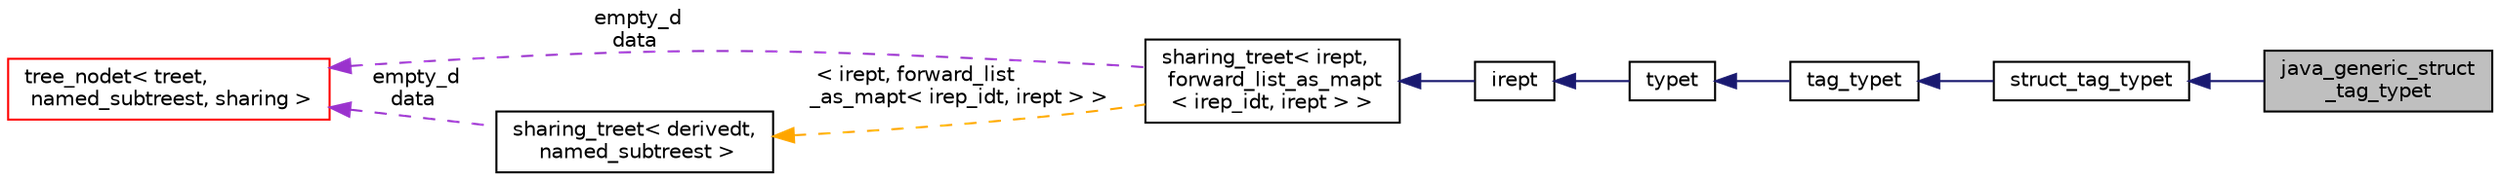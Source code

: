 digraph "java_generic_struct_tag_typet"
{
 // LATEX_PDF_SIZE
  bgcolor="transparent";
  edge [fontname="Helvetica",fontsize="10",labelfontname="Helvetica",labelfontsize="10"];
  node [fontname="Helvetica",fontsize="10",shape=record];
  rankdir="LR";
  Node1 [label="java_generic_struct\l_tag_typet",height=0.2,width=0.4,color="black", fillcolor="grey75", style="filled", fontcolor="black",tooltip="Class to hold type with generic type arguments, for example java.util.List in either a reference of t..."];
  Node2 -> Node1 [dir="back",color="midnightblue",fontsize="10",style="solid",fontname="Helvetica"];
  Node2 [label="struct_tag_typet",height=0.2,width=0.4,color="black",URL="$classstruct__tag__typet.html",tooltip="A struct tag type, i.e., struct_typet with an identifier."];
  Node3 -> Node2 [dir="back",color="midnightblue",fontsize="10",style="solid",fontname="Helvetica"];
  Node3 [label="tag_typet",height=0.2,width=0.4,color="black",URL="$classtag__typet.html",tooltip="A tag-based type, i.e., typet with an identifier."];
  Node4 -> Node3 [dir="back",color="midnightblue",fontsize="10",style="solid",fontname="Helvetica"];
  Node4 [label="typet",height=0.2,width=0.4,color="black",URL="$classtypet.html",tooltip="The type of an expression, extends irept."];
  Node5 -> Node4 [dir="back",color="midnightblue",fontsize="10",style="solid",fontname="Helvetica"];
  Node5 [label="irept",height=0.2,width=0.4,color="black",URL="$classirept.html",tooltip="There are a large number of kinds of tree structured or tree-like data in CPROVER."];
  Node6 -> Node5 [dir="back",color="midnightblue",fontsize="10",style="solid",fontname="Helvetica"];
  Node6 [label="sharing_treet\< irept,\l forward_list_as_mapt\l\< irep_idt, irept \> \>",height=0.2,width=0.4,color="black",URL="$classsharing__treet.html",tooltip=" "];
  Node7 -> Node6 [dir="back",color="darkorchid3",fontsize="10",style="dashed",label=" empty_d\ndata" ,fontname="Helvetica"];
  Node7 [label="tree_nodet\< treet,\l named_subtreest, sharing \>",height=0.2,width=0.4,color="red",URL="$classtree__nodet.html",tooltip="A node with data in a tree, it contains:"];
  Node13 -> Node6 [dir="back",color="orange",fontsize="10",style="dashed",label=" \< irept, forward_list\l_as_mapt\< irep_idt, irept \> \>" ,fontname="Helvetica"];
  Node13 [label="sharing_treet\< derivedt,\l named_subtreest \>",height=0.2,width=0.4,color="black",URL="$classsharing__treet.html",tooltip="Base class for tree-like data structures with sharing."];
  Node7 -> Node13 [dir="back",color="darkorchid3",fontsize="10",style="dashed",label=" empty_d\ndata" ,fontname="Helvetica"];
}
